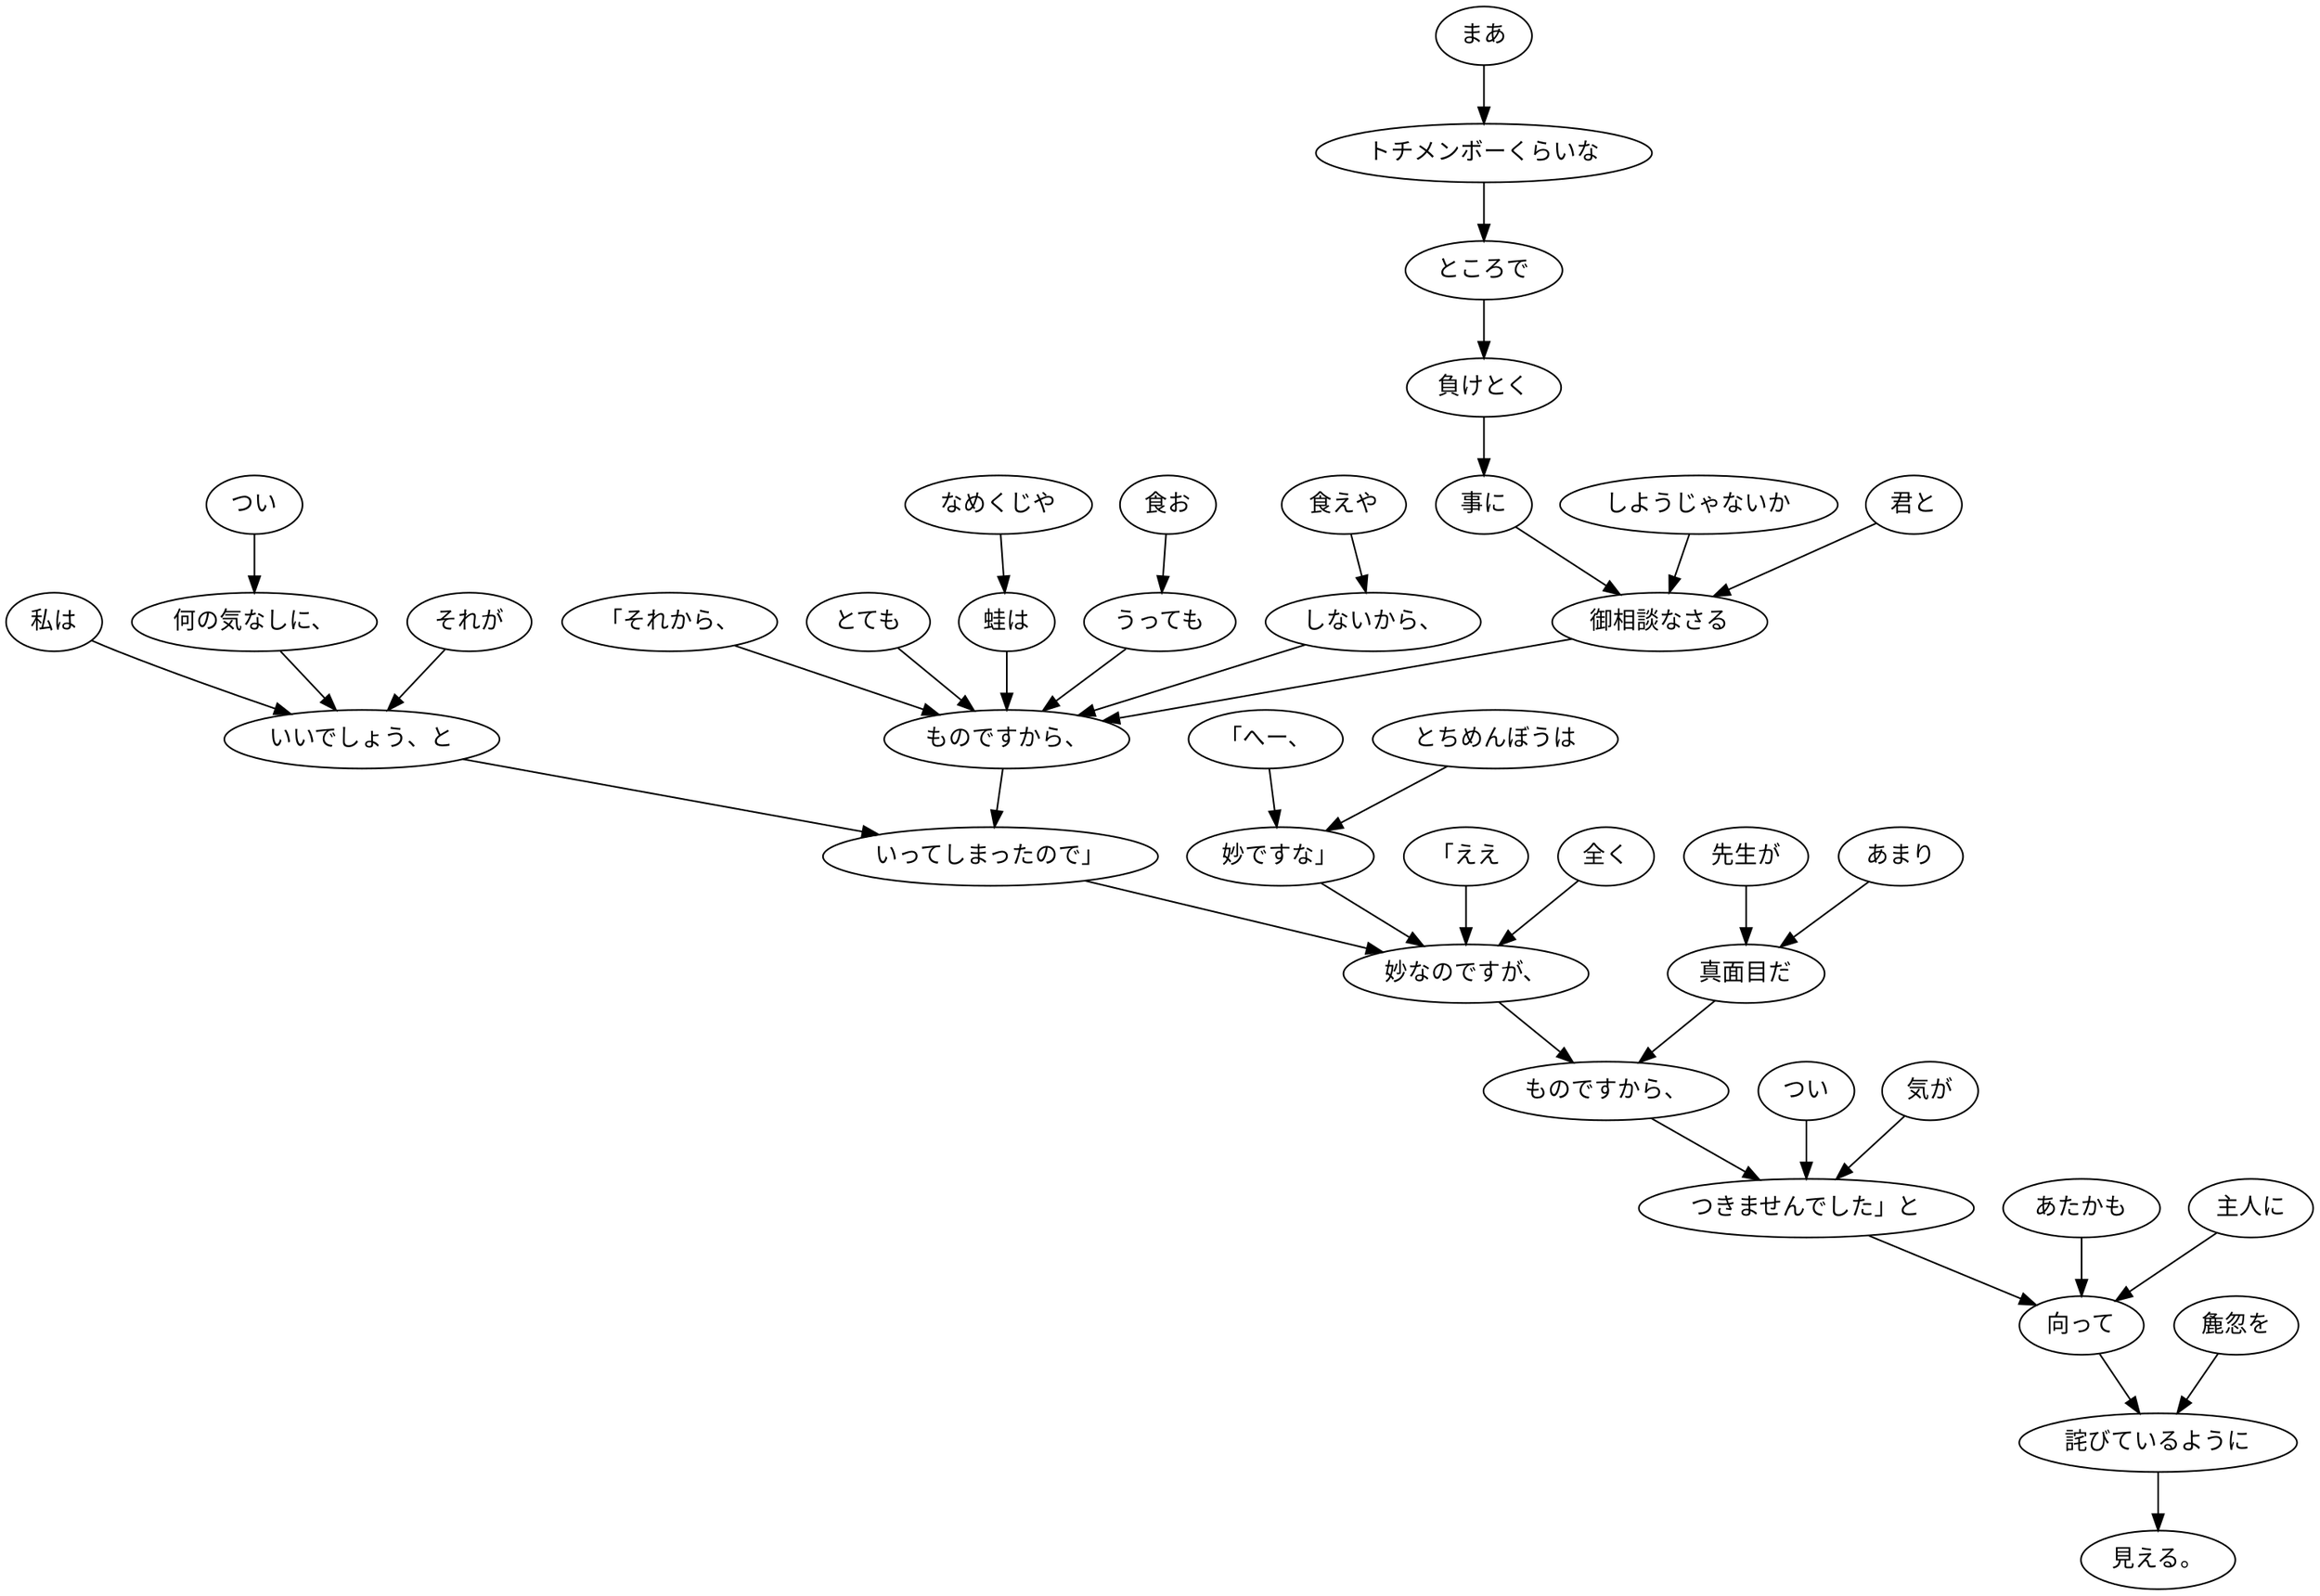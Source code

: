 digraph graph781 {
	node0 [label="「それから、"];
	node1 [label="とても"];
	node2 [label="なめくじや"];
	node3 [label="蛙は"];
	node4 [label="食お"];
	node5 [label="うっても"];
	node6 [label="食えや"];
	node7 [label="しないから、"];
	node8 [label="まあ"];
	node9 [label="トチメンボーくらいな"];
	node10 [label="ところで"];
	node11 [label="負けとく"];
	node12 [label="事に"];
	node13 [label="しようじゃないか"];
	node14 [label="君と"];
	node15 [label="御相談なさる"];
	node16 [label="ものですから、"];
	node17 [label="私は"];
	node18 [label="つい"];
	node19 [label="何の気なしに、"];
	node20 [label="それが"];
	node21 [label="いいでしょう、と"];
	node22 [label="いってしまったので」"];
	node23 [label="「へー、"];
	node24 [label="とちめんぼうは"];
	node25 [label="妙ですな」"];
	node26 [label="「ええ"];
	node27 [label="全く"];
	node28 [label="妙なのですが、"];
	node29 [label="先生が"];
	node30 [label="あまり"];
	node31 [label="真面目だ"];
	node32 [label="ものですから、"];
	node33 [label="つい"];
	node34 [label="気が"];
	node35 [label="つきませんでした」と"];
	node36 [label="あたかも"];
	node37 [label="主人に"];
	node38 [label="向って"];
	node39 [label="麁忽を"];
	node40 [label="詫びているように"];
	node41 [label="見える。"];
	node0 -> node16;
	node1 -> node16;
	node2 -> node3;
	node3 -> node16;
	node4 -> node5;
	node5 -> node16;
	node6 -> node7;
	node7 -> node16;
	node8 -> node9;
	node9 -> node10;
	node10 -> node11;
	node11 -> node12;
	node12 -> node15;
	node13 -> node15;
	node14 -> node15;
	node15 -> node16;
	node16 -> node22;
	node17 -> node21;
	node18 -> node19;
	node19 -> node21;
	node20 -> node21;
	node21 -> node22;
	node22 -> node28;
	node23 -> node25;
	node24 -> node25;
	node25 -> node28;
	node26 -> node28;
	node27 -> node28;
	node28 -> node32;
	node29 -> node31;
	node30 -> node31;
	node31 -> node32;
	node32 -> node35;
	node33 -> node35;
	node34 -> node35;
	node35 -> node38;
	node36 -> node38;
	node37 -> node38;
	node38 -> node40;
	node39 -> node40;
	node40 -> node41;
}
